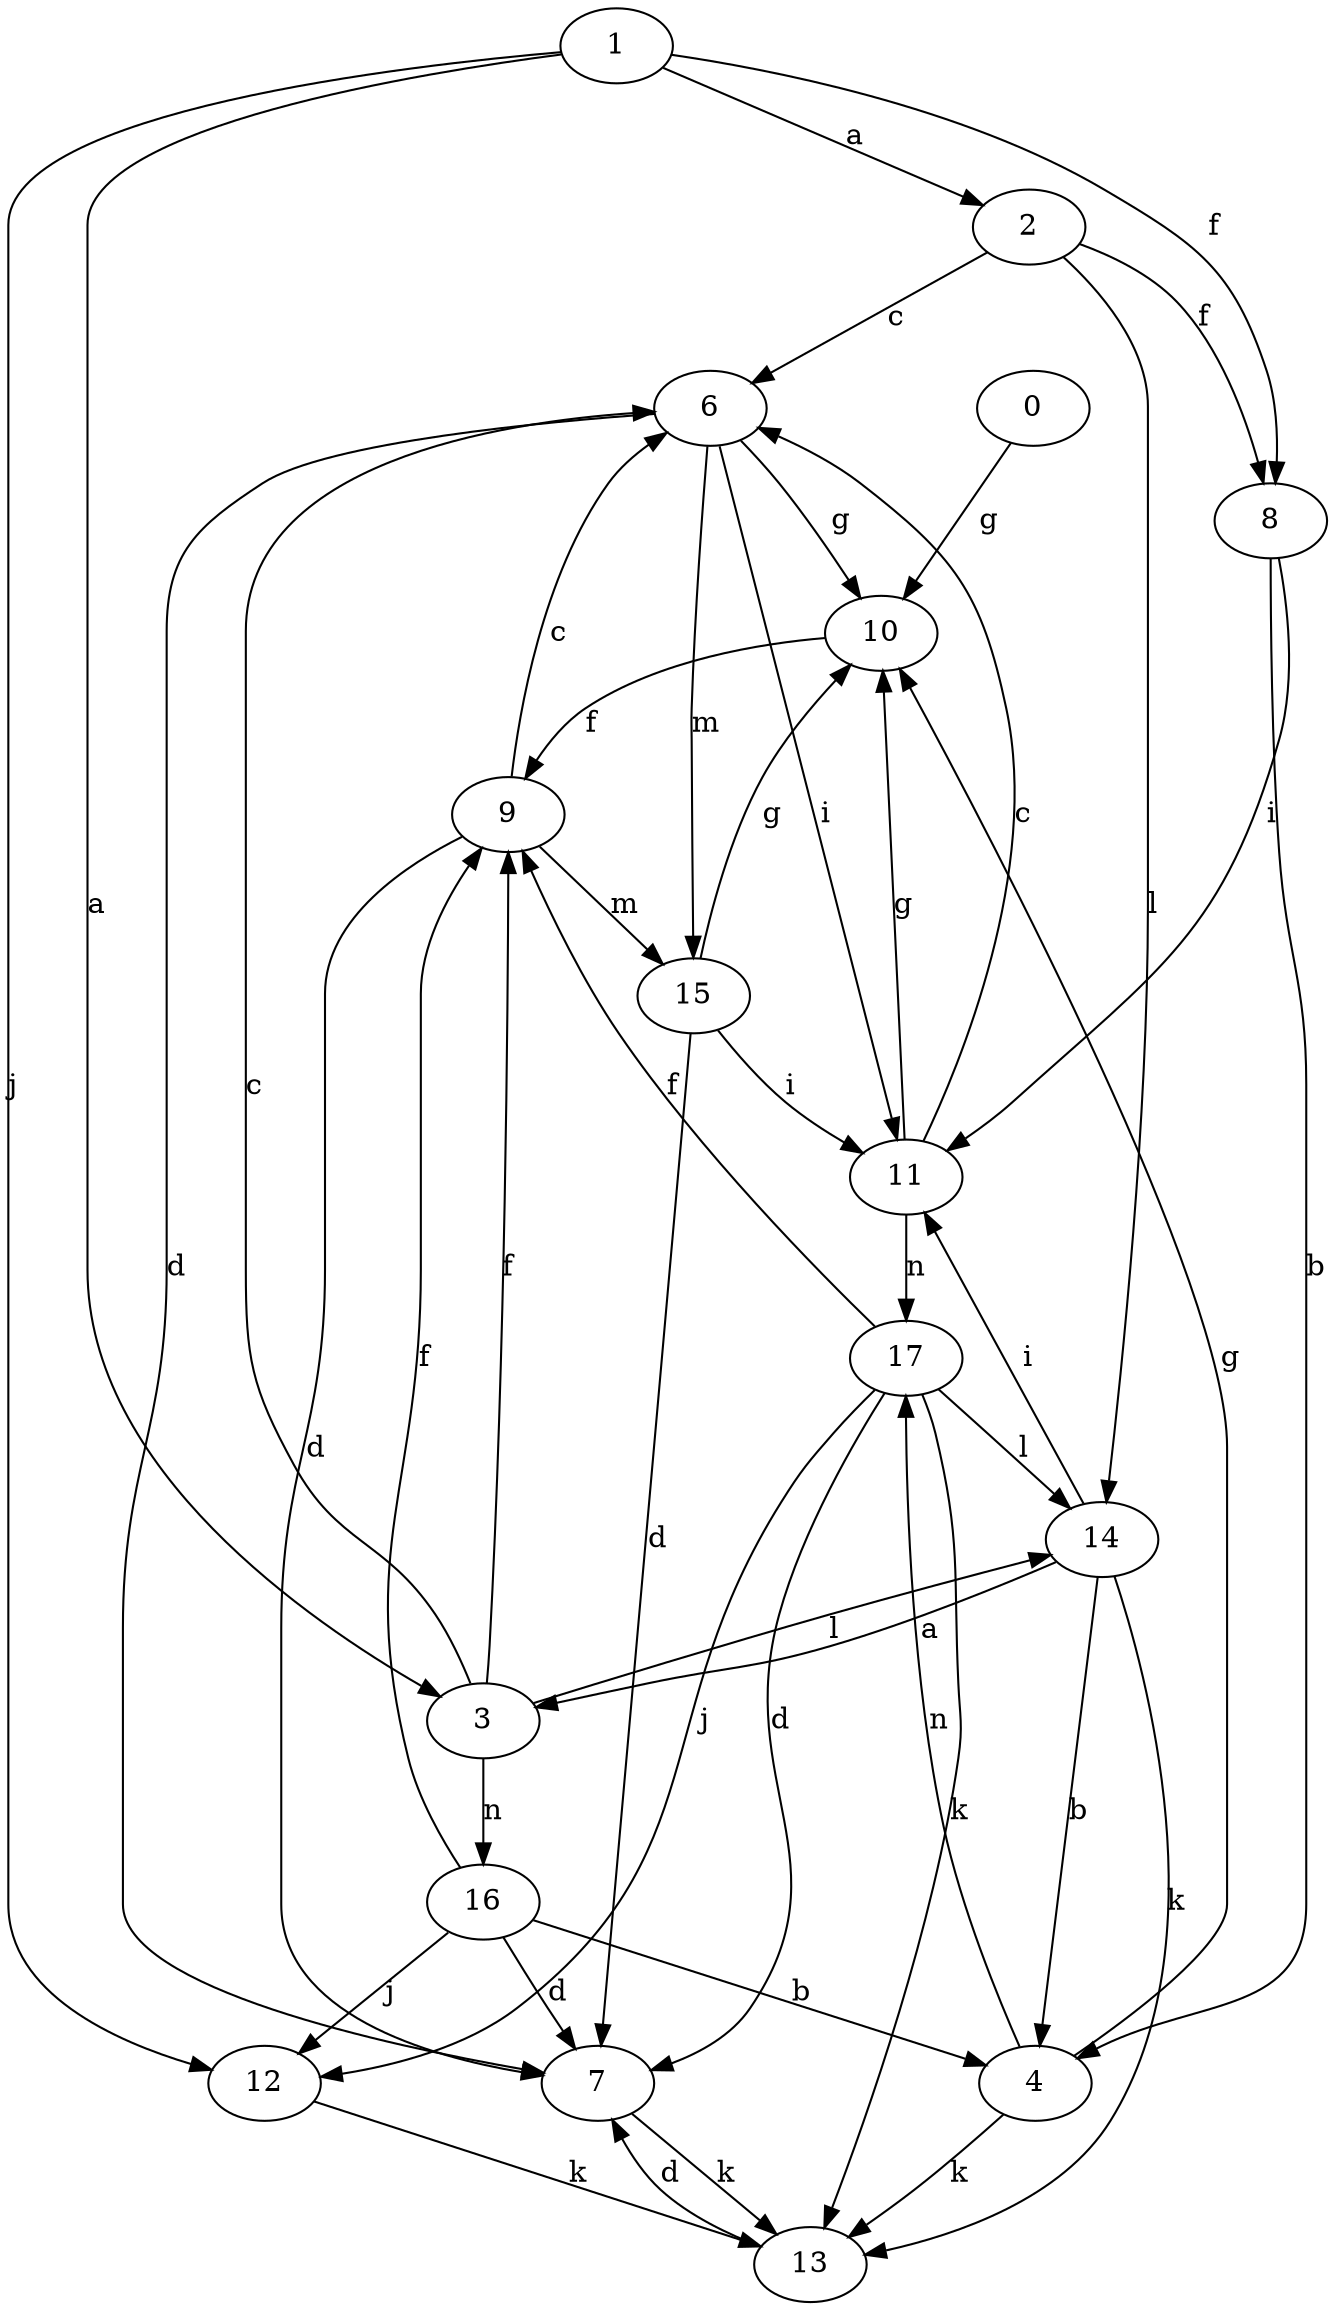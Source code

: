 strict digraph  {
2;
3;
4;
6;
0;
7;
8;
9;
10;
11;
12;
13;
14;
1;
15;
16;
17;
2 -> 6  [label=c];
2 -> 8  [label=f];
2 -> 14  [label=l];
3 -> 6  [label=c];
3 -> 9  [label=f];
3 -> 14  [label=l];
3 -> 16  [label=n];
4 -> 10  [label=g];
4 -> 13  [label=k];
4 -> 17  [label=n];
6 -> 7  [label=d];
6 -> 10  [label=g];
6 -> 11  [label=i];
6 -> 15  [label=m];
0 -> 10  [label=g];
7 -> 13  [label=k];
8 -> 4  [label=b];
8 -> 11  [label=i];
9 -> 6  [label=c];
9 -> 7  [label=d];
9 -> 15  [label=m];
10 -> 9  [label=f];
11 -> 6  [label=c];
11 -> 10  [label=g];
11 -> 17  [label=n];
12 -> 13  [label=k];
13 -> 7  [label=d];
14 -> 3  [label=a];
14 -> 4  [label=b];
14 -> 11  [label=i];
14 -> 13  [label=k];
1 -> 2  [label=a];
1 -> 3  [label=a];
1 -> 8  [label=f];
1 -> 12  [label=j];
15 -> 7  [label=d];
15 -> 10  [label=g];
15 -> 11  [label=i];
16 -> 4  [label=b];
16 -> 7  [label=d];
16 -> 9  [label=f];
16 -> 12  [label=j];
17 -> 7  [label=d];
17 -> 9  [label=f];
17 -> 12  [label=j];
17 -> 13  [label=k];
17 -> 14  [label=l];
}
